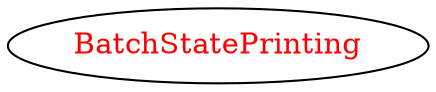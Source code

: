 digraph dependencyGraph {
 concentrate=true;
 ranksep="2.0";
 rankdir="LR"; 
 splines="ortho";
"BatchStatePrinting" [fontcolor="red"];
}